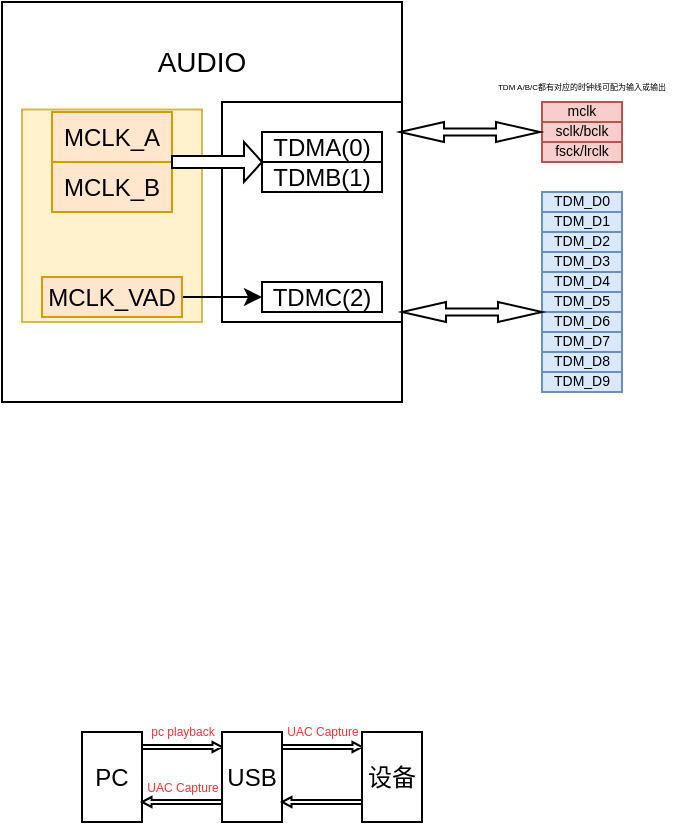 <mxfile version="24.6.5" type="github">
  <diagram name="第 1 页" id="balPf9-gQRZTRcDFr3VB">
    <mxGraphModel dx="419" dy="235" grid="1" gridSize="10" guides="1" tooltips="1" connect="1" arrows="1" fold="1" page="1" pageScale="1" pageWidth="827" pageHeight="1169" math="0" shadow="0">
      <root>
        <mxCell id="0" />
        <mxCell id="1" parent="0" />
        <mxCell id="uWTGyWkujZBzGQfHW1x2-1" value="" style="whiteSpace=wrap;html=1;aspect=fixed;" vertex="1" parent="1">
          <mxGeometry x="180" y="220" width="200" height="200" as="geometry" />
        </mxCell>
        <mxCell id="uWTGyWkujZBzGQfHW1x2-4" value="" style="rounded=0;whiteSpace=wrap;html=1;" vertex="1" parent="1">
          <mxGeometry x="290" y="270" width="90" height="110" as="geometry" />
        </mxCell>
        <mxCell id="uWTGyWkujZBzGQfHW1x2-5" value="TDMA(0)" style="rounded=0;whiteSpace=wrap;html=1;" vertex="1" parent="1">
          <mxGeometry x="310" y="285" width="60" height="15" as="geometry" />
        </mxCell>
        <mxCell id="uWTGyWkujZBzGQfHW1x2-6" value="TDMB(1)" style="rounded=0;whiteSpace=wrap;html=1;" vertex="1" parent="1">
          <mxGeometry x="310" y="300" width="60" height="15" as="geometry" />
        </mxCell>
        <mxCell id="uWTGyWkujZBzGQfHW1x2-7" value="TDMC(2)" style="rounded=0;whiteSpace=wrap;html=1;" vertex="1" parent="1">
          <mxGeometry x="310" y="360" width="60" height="15" as="geometry" />
        </mxCell>
        <mxCell id="uWTGyWkujZBzGQfHW1x2-8" value="TDM_D0" style="rounded=0;whiteSpace=wrap;html=1;fontSize=7;fillColor=#dae8fc;strokeColor=#6c8ebf;" vertex="1" parent="1">
          <mxGeometry x="450" y="315" width="40" height="10" as="geometry" />
        </mxCell>
        <mxCell id="uWTGyWkujZBzGQfHW1x2-14" value="TDM_D1" style="rounded=0;whiteSpace=wrap;html=1;fontSize=7;fillColor=#dae8fc;strokeColor=#6c8ebf;" vertex="1" parent="1">
          <mxGeometry x="450" y="325" width="40" height="10" as="geometry" />
        </mxCell>
        <mxCell id="uWTGyWkujZBzGQfHW1x2-15" value="TDM_D2" style="rounded=0;whiteSpace=wrap;html=1;fontSize=7;fillColor=#dae8fc;strokeColor=#6c8ebf;" vertex="1" parent="1">
          <mxGeometry x="450" y="335" width="40" height="10" as="geometry" />
        </mxCell>
        <mxCell id="uWTGyWkujZBzGQfHW1x2-16" value="TDM_D3" style="rounded=0;whiteSpace=wrap;html=1;fontSize=7;fillColor=#dae8fc;strokeColor=#6c8ebf;" vertex="1" parent="1">
          <mxGeometry x="450" y="345" width="40" height="10" as="geometry" />
        </mxCell>
        <mxCell id="uWTGyWkujZBzGQfHW1x2-17" value="TDM_D4" style="rounded=0;whiteSpace=wrap;html=1;fontSize=7;fillColor=#dae8fc;strokeColor=#6c8ebf;" vertex="1" parent="1">
          <mxGeometry x="450" y="355" width="40" height="10" as="geometry" />
        </mxCell>
        <mxCell id="uWTGyWkujZBzGQfHW1x2-18" value="TDM_D5" style="rounded=0;whiteSpace=wrap;html=1;fontSize=7;fillColor=#dae8fc;strokeColor=#6c8ebf;" vertex="1" parent="1">
          <mxGeometry x="450" y="365" width="40" height="10" as="geometry" />
        </mxCell>
        <mxCell id="uWTGyWkujZBzGQfHW1x2-19" value="TDM_D6" style="rounded=0;whiteSpace=wrap;html=1;fontSize=7;fillColor=#dae8fc;strokeColor=#6c8ebf;" vertex="1" parent="1">
          <mxGeometry x="450" y="375" width="40" height="10" as="geometry" />
        </mxCell>
        <mxCell id="uWTGyWkujZBzGQfHW1x2-20" value="TDM_D7" style="rounded=0;whiteSpace=wrap;html=1;fontSize=7;fillColor=#dae8fc;strokeColor=#6c8ebf;" vertex="1" parent="1">
          <mxGeometry x="450" y="385" width="40" height="10" as="geometry" />
        </mxCell>
        <mxCell id="uWTGyWkujZBzGQfHW1x2-21" value="TDM_D8" style="rounded=0;whiteSpace=wrap;html=1;fontSize=7;fillColor=#dae8fc;strokeColor=#6c8ebf;" vertex="1" parent="1">
          <mxGeometry x="450" y="395" width="40" height="10" as="geometry" />
        </mxCell>
        <mxCell id="uWTGyWkujZBzGQfHW1x2-22" value="TDM_D9" style="rounded=0;whiteSpace=wrap;html=1;fontSize=7;fillColor=#dae8fc;strokeColor=#6c8ebf;" vertex="1" parent="1">
          <mxGeometry x="450" y="405" width="40" height="10" as="geometry" />
        </mxCell>
        <mxCell id="uWTGyWkujZBzGQfHW1x2-23" value="" style="html=1;shadow=0;dashed=0;align=center;verticalAlign=middle;shape=mxgraph.arrows2.twoWayArrow;dy=0.65;dx=22;" vertex="1" parent="1">
          <mxGeometry x="380" y="370" width="70" height="10" as="geometry" />
        </mxCell>
        <mxCell id="uWTGyWkujZBzGQfHW1x2-24" value="mclk" style="rounded=0;whiteSpace=wrap;html=1;fontSize=7;fillColor=#f8cecc;strokeColor=#b85450;" vertex="1" parent="1">
          <mxGeometry x="450" y="270" width="40" height="10" as="geometry" />
        </mxCell>
        <mxCell id="uWTGyWkujZBzGQfHW1x2-25" value="sclk/bclk" style="rounded=0;whiteSpace=wrap;html=1;fontSize=7;fillColor=#f8cecc;strokeColor=#b85450;" vertex="1" parent="1">
          <mxGeometry x="450" y="280" width="40" height="10" as="geometry" />
        </mxCell>
        <mxCell id="uWTGyWkujZBzGQfHW1x2-26" value="fsck/lrclk" style="rounded=0;whiteSpace=wrap;html=1;fontSize=7;fillColor=#f8cecc;strokeColor=#b85450;" vertex="1" parent="1">
          <mxGeometry x="450" y="290" width="40" height="10" as="geometry" />
        </mxCell>
        <mxCell id="uWTGyWkujZBzGQfHW1x2-32" value="" style="html=1;shadow=0;dashed=0;align=center;verticalAlign=middle;shape=mxgraph.arrows2.twoWayArrow;dy=0.65;dx=22;" vertex="1" parent="1">
          <mxGeometry x="379" y="280" width="70" height="10" as="geometry" />
        </mxCell>
        <mxCell id="uWTGyWkujZBzGQfHW1x2-34" value="&lt;span style=&quot;text-align: left; text-wrap: nowrap; background-color: initial; font-size: 4px;&quot;&gt;TDM A/B/C都有对应的时钟线&lt;/span&gt;&lt;span style=&quot;text-align: left; text-wrap: nowrap; background-color: initial; font-size: 4px;&quot;&gt;可配为输入或输出&lt;/span&gt;" style="text;html=1;align=center;verticalAlign=middle;whiteSpace=wrap;rounded=0;" vertex="1" parent="1">
          <mxGeometry x="425" y="250" width="90" height="20" as="geometry" />
        </mxCell>
        <mxCell id="uWTGyWkujZBzGQfHW1x2-41" value="" style="rounded=0;whiteSpace=wrap;html=1;fillColor=#fff2cc;strokeColor=#d6b656;" vertex="1" parent="1">
          <mxGeometry x="190" y="273.75" width="90" height="106.25" as="geometry" />
        </mxCell>
        <mxCell id="uWTGyWkujZBzGQfHW1x2-37" value="MCLK_A" style="rounded=0;whiteSpace=wrap;html=1;fillColor=#ffe6cc;strokeColor=#d79b00;" vertex="1" parent="1">
          <mxGeometry x="205" y="275" width="60" height="25" as="geometry" />
        </mxCell>
        <mxCell id="uWTGyWkujZBzGQfHW1x2-39" value="MCLK_B" style="rounded=0;whiteSpace=wrap;html=1;fillColor=#ffe6cc;strokeColor=#d79b00;" vertex="1" parent="1">
          <mxGeometry x="205" y="300" width="60" height="25" as="geometry" />
        </mxCell>
        <mxCell id="uWTGyWkujZBzGQfHW1x2-42" style="edgeStyle=orthogonalEdgeStyle;rounded=0;orthogonalLoop=1;jettySize=auto;html=1;entryX=0;entryY=0.5;entryDx=0;entryDy=0;" edge="1" parent="1" source="uWTGyWkujZBzGQfHW1x2-40" target="uWTGyWkujZBzGQfHW1x2-7">
          <mxGeometry relative="1" as="geometry" />
        </mxCell>
        <mxCell id="uWTGyWkujZBzGQfHW1x2-40" value="MCLK_VAD" style="rounded=0;whiteSpace=wrap;html=1;fillColor=#ffe6cc;strokeColor=#d79b00;" vertex="1" parent="1">
          <mxGeometry x="200" y="357.5" width="70" height="20" as="geometry" />
        </mxCell>
        <mxCell id="uWTGyWkujZBzGQfHW1x2-44" value="" style="shape=singleArrow;whiteSpace=wrap;html=1;" vertex="1" parent="1">
          <mxGeometry x="265" y="290" width="45" height="20" as="geometry" />
        </mxCell>
        <mxCell id="uWTGyWkujZBzGQfHW1x2-45" value="&lt;div style=&quot;text-align: left;&quot;&gt;&lt;span style=&quot;background-color: initial; text-wrap: nowrap;&quot;&gt;&lt;font style=&quot;font-size: 14px;&quot;&gt;AUDIO&lt;/font&gt;&lt;/span&gt;&lt;/div&gt;" style="text;html=1;align=center;verticalAlign=middle;whiteSpace=wrap;rounded=0;" vertex="1" parent="1">
          <mxGeometry x="235" y="240" width="90" height="20" as="geometry" />
        </mxCell>
        <mxCell id="uWTGyWkujZBzGQfHW1x2-48" value="PC" style="rounded=0;whiteSpace=wrap;html=1;" vertex="1" parent="1">
          <mxGeometry x="220" y="585" width="30" height="45" as="geometry" />
        </mxCell>
        <mxCell id="uWTGyWkujZBzGQfHW1x2-50" value="" style="shape=singleArrow;whiteSpace=wrap;html=1;arrowWidth=0.378;arrowSize=0.119;" vertex="1" parent="1">
          <mxGeometry x="250" y="590" width="40" height="5" as="geometry" />
        </mxCell>
        <mxCell id="uWTGyWkujZBzGQfHW1x2-51" value="" style="shape=singleArrow;whiteSpace=wrap;html=1;arrowWidth=0.378;arrowSize=0.119;rotation=-180;" vertex="1" parent="1">
          <mxGeometry x="250" y="617.5" width="40" height="5" as="geometry" />
        </mxCell>
        <mxCell id="uWTGyWkujZBzGQfHW1x2-52" value="USB" style="rounded=0;whiteSpace=wrap;html=1;" vertex="1" parent="1">
          <mxGeometry x="290" y="585" width="30" height="45" as="geometry" />
        </mxCell>
        <mxCell id="uWTGyWkujZBzGQfHW1x2-53" value="" style="shape=singleArrow;whiteSpace=wrap;html=1;arrowWidth=0.378;arrowSize=0.119;rotation=-180;" vertex="1" parent="1">
          <mxGeometry x="320" y="617.5" width="40" height="5" as="geometry" />
        </mxCell>
        <mxCell id="uWTGyWkujZBzGQfHW1x2-54" value="" style="shape=singleArrow;whiteSpace=wrap;html=1;arrowWidth=0.378;arrowSize=0.119;" vertex="1" parent="1">
          <mxGeometry x="320" y="590" width="40" height="5" as="geometry" />
        </mxCell>
        <mxCell id="uWTGyWkujZBzGQfHW1x2-55" value="设备" style="rounded=0;whiteSpace=wrap;html=1;" vertex="1" parent="1">
          <mxGeometry x="360" y="585" width="30" height="45" as="geometry" />
        </mxCell>
        <mxCell id="uWTGyWkujZBzGQfHW1x2-57" value="pc playback" style="text;html=1;align=center;verticalAlign=middle;resizable=0;points=[];autosize=1;strokeColor=none;fillColor=none;fontSize=6;fontColor=#FF3333;" vertex="1" parent="1">
          <mxGeometry x="240" y="575" width="60" height="20" as="geometry" />
        </mxCell>
        <mxCell id="uWTGyWkujZBzGQfHW1x2-58" value="UAC Capture" style="text;html=1;align=center;verticalAlign=middle;resizable=0;points=[];autosize=1;strokeColor=none;fillColor=none;fontSize=6;fontColor=#FF3333;" vertex="1" parent="1">
          <mxGeometry x="310" y="575" width="60" height="20" as="geometry" />
        </mxCell>
        <mxCell id="uWTGyWkujZBzGQfHW1x2-59" value="UAC Capture" style="text;html=1;align=center;verticalAlign=middle;resizable=0;points=[];autosize=1;strokeColor=none;fillColor=none;fontSize=6;fontColor=#FF3333;" vertex="1" parent="1">
          <mxGeometry x="240" y="602.5" width="60" height="20" as="geometry" />
        </mxCell>
      </root>
    </mxGraphModel>
  </diagram>
</mxfile>
